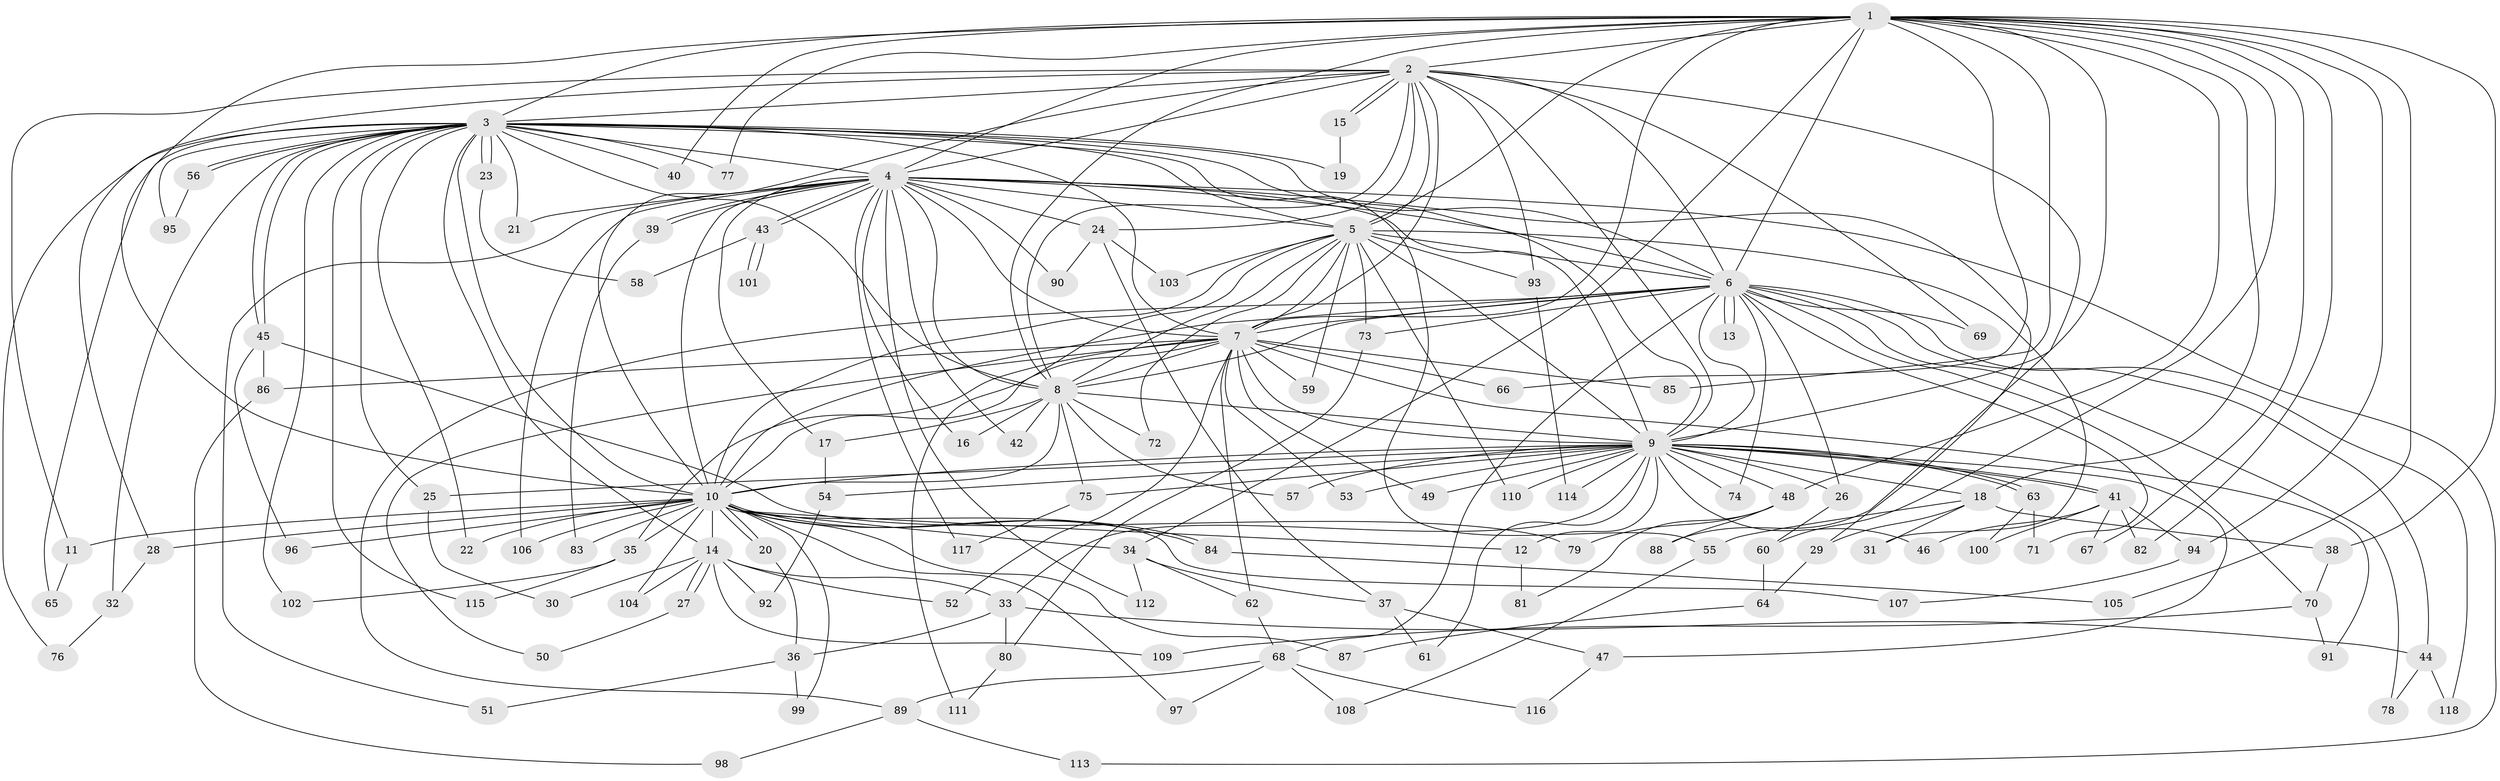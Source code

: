 // coarse degree distribution, {5: 0.1388888888888889, 14: 0.05555555555555555, 7: 0.05555555555555555, 13: 0.027777777777777776, 2: 0.25, 15: 0.027777777777777776, 3: 0.19444444444444445, 4: 0.1111111111111111, 18: 0.027777777777777776, 8: 0.027777777777777776, 1: 0.027777777777777776, 19: 0.027777777777777776, 12: 0.027777777777777776}
// Generated by graph-tools (version 1.1) at 2025/36/03/04/25 23:36:26]
// undirected, 118 vertices, 261 edges
graph export_dot {
  node [color=gray90,style=filled];
  1;
  2;
  3;
  4;
  5;
  6;
  7;
  8;
  9;
  10;
  11;
  12;
  13;
  14;
  15;
  16;
  17;
  18;
  19;
  20;
  21;
  22;
  23;
  24;
  25;
  26;
  27;
  28;
  29;
  30;
  31;
  32;
  33;
  34;
  35;
  36;
  37;
  38;
  39;
  40;
  41;
  42;
  43;
  44;
  45;
  46;
  47;
  48;
  49;
  50;
  51;
  52;
  53;
  54;
  55;
  56;
  57;
  58;
  59;
  60;
  61;
  62;
  63;
  64;
  65;
  66;
  67;
  68;
  69;
  70;
  71;
  72;
  73;
  74;
  75;
  76;
  77;
  78;
  79;
  80;
  81;
  82;
  83;
  84;
  85;
  86;
  87;
  88;
  89;
  90;
  91;
  92;
  93;
  94;
  95;
  96;
  97;
  98;
  99;
  100;
  101;
  102;
  103;
  104;
  105;
  106;
  107;
  108;
  109;
  110;
  111;
  112;
  113;
  114;
  115;
  116;
  117;
  118;
  1 -- 2;
  1 -- 3;
  1 -- 4;
  1 -- 5;
  1 -- 6;
  1 -- 7;
  1 -- 8;
  1 -- 9;
  1 -- 10;
  1 -- 18;
  1 -- 34;
  1 -- 38;
  1 -- 40;
  1 -- 48;
  1 -- 60;
  1 -- 66;
  1 -- 67;
  1 -- 77;
  1 -- 82;
  1 -- 85;
  1 -- 94;
  1 -- 105;
  2 -- 3;
  2 -- 4;
  2 -- 5;
  2 -- 6;
  2 -- 7;
  2 -- 8;
  2 -- 9;
  2 -- 10;
  2 -- 11;
  2 -- 15;
  2 -- 15;
  2 -- 24;
  2 -- 28;
  2 -- 69;
  2 -- 88;
  2 -- 93;
  3 -- 4;
  3 -- 5;
  3 -- 6;
  3 -- 7;
  3 -- 8;
  3 -- 9;
  3 -- 10;
  3 -- 14;
  3 -- 19;
  3 -- 21;
  3 -- 22;
  3 -- 23;
  3 -- 23;
  3 -- 25;
  3 -- 32;
  3 -- 40;
  3 -- 45;
  3 -- 45;
  3 -- 55;
  3 -- 56;
  3 -- 56;
  3 -- 65;
  3 -- 76;
  3 -- 77;
  3 -- 95;
  3 -- 102;
  3 -- 115;
  4 -- 5;
  4 -- 6;
  4 -- 7;
  4 -- 8;
  4 -- 9;
  4 -- 10;
  4 -- 16;
  4 -- 17;
  4 -- 21;
  4 -- 24;
  4 -- 29;
  4 -- 39;
  4 -- 39;
  4 -- 42;
  4 -- 43;
  4 -- 43;
  4 -- 51;
  4 -- 90;
  4 -- 106;
  4 -- 112;
  4 -- 113;
  4 -- 117;
  5 -- 6;
  5 -- 7;
  5 -- 8;
  5 -- 9;
  5 -- 10;
  5 -- 31;
  5 -- 59;
  5 -- 72;
  5 -- 73;
  5 -- 93;
  5 -- 103;
  5 -- 110;
  5 -- 111;
  6 -- 7;
  6 -- 8;
  6 -- 9;
  6 -- 10;
  6 -- 13;
  6 -- 13;
  6 -- 26;
  6 -- 44;
  6 -- 68;
  6 -- 69;
  6 -- 70;
  6 -- 71;
  6 -- 73;
  6 -- 74;
  6 -- 78;
  6 -- 89;
  6 -- 118;
  7 -- 8;
  7 -- 9;
  7 -- 10;
  7 -- 35;
  7 -- 49;
  7 -- 50;
  7 -- 52;
  7 -- 53;
  7 -- 59;
  7 -- 62;
  7 -- 66;
  7 -- 85;
  7 -- 86;
  7 -- 91;
  8 -- 9;
  8 -- 10;
  8 -- 16;
  8 -- 17;
  8 -- 42;
  8 -- 57;
  8 -- 72;
  8 -- 75;
  9 -- 10;
  9 -- 12;
  9 -- 18;
  9 -- 25;
  9 -- 26;
  9 -- 33;
  9 -- 41;
  9 -- 41;
  9 -- 46;
  9 -- 47;
  9 -- 48;
  9 -- 49;
  9 -- 53;
  9 -- 54;
  9 -- 57;
  9 -- 61;
  9 -- 63;
  9 -- 63;
  9 -- 74;
  9 -- 75;
  9 -- 110;
  9 -- 114;
  10 -- 11;
  10 -- 12;
  10 -- 14;
  10 -- 20;
  10 -- 20;
  10 -- 22;
  10 -- 28;
  10 -- 34;
  10 -- 35;
  10 -- 83;
  10 -- 84;
  10 -- 84;
  10 -- 87;
  10 -- 96;
  10 -- 97;
  10 -- 99;
  10 -- 104;
  10 -- 106;
  10 -- 107;
  11 -- 65;
  12 -- 81;
  14 -- 27;
  14 -- 27;
  14 -- 30;
  14 -- 33;
  14 -- 52;
  14 -- 92;
  14 -- 104;
  14 -- 109;
  15 -- 19;
  17 -- 54;
  18 -- 29;
  18 -- 31;
  18 -- 38;
  18 -- 55;
  20 -- 36;
  23 -- 58;
  24 -- 37;
  24 -- 90;
  24 -- 103;
  25 -- 30;
  26 -- 60;
  27 -- 50;
  28 -- 32;
  29 -- 64;
  32 -- 76;
  33 -- 36;
  33 -- 44;
  33 -- 80;
  34 -- 37;
  34 -- 62;
  34 -- 112;
  35 -- 102;
  35 -- 115;
  36 -- 51;
  36 -- 99;
  37 -- 47;
  37 -- 61;
  38 -- 70;
  39 -- 83;
  41 -- 46;
  41 -- 67;
  41 -- 82;
  41 -- 94;
  41 -- 100;
  43 -- 58;
  43 -- 101;
  43 -- 101;
  44 -- 78;
  44 -- 118;
  45 -- 79;
  45 -- 86;
  45 -- 96;
  47 -- 116;
  48 -- 79;
  48 -- 81;
  48 -- 88;
  54 -- 92;
  55 -- 108;
  56 -- 95;
  60 -- 64;
  62 -- 68;
  63 -- 71;
  63 -- 100;
  64 -- 87;
  68 -- 89;
  68 -- 97;
  68 -- 108;
  68 -- 116;
  70 -- 91;
  70 -- 109;
  73 -- 80;
  75 -- 117;
  80 -- 111;
  84 -- 105;
  86 -- 98;
  89 -- 98;
  89 -- 113;
  93 -- 114;
  94 -- 107;
}
